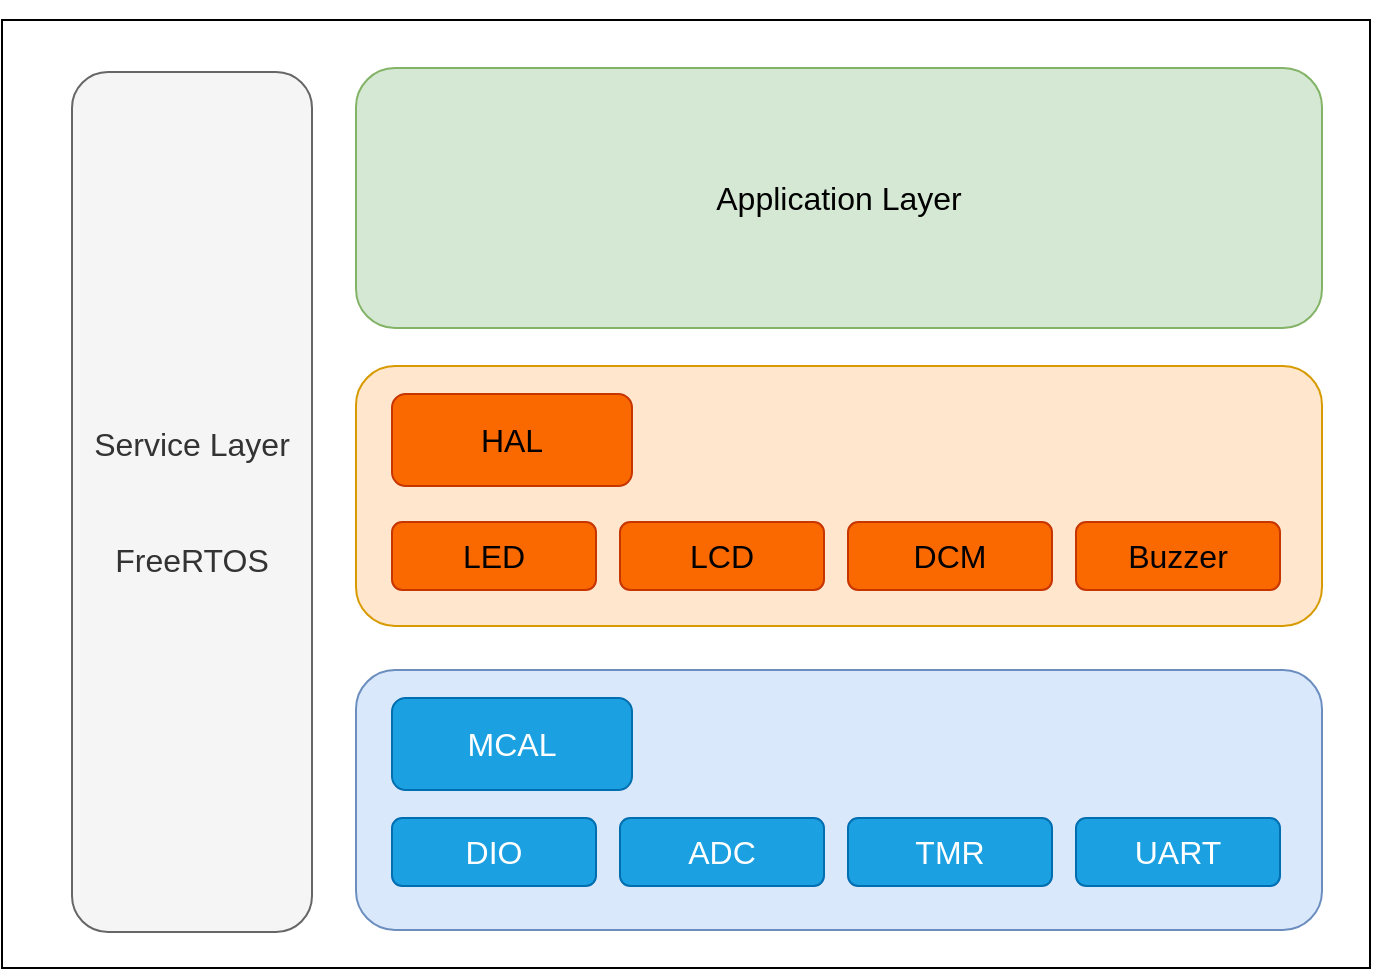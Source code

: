 <mxfile version="21.1.2" type="device">
  <diagram name="Page-1" id="rYAXE2cuCwqDGOhN7-yt">
    <mxGraphModel dx="1436" dy="4256" grid="0" gridSize="10" guides="1" tooltips="1" connect="1" arrows="1" fold="1" page="0" pageScale="1" pageWidth="850" pageHeight="1100" math="0" shadow="0">
      <root>
        <mxCell id="0" />
        <mxCell id="1" parent="0" />
        <mxCell id="Q-Fjw3Nd-VHuedcRaIeO-1" value="" style="rounded=0;whiteSpace=wrap;html=1;fontSize=16;" vertex="1" parent="1">
          <mxGeometry x="-156" y="-3390" width="684" height="474" as="geometry" />
        </mxCell>
        <mxCell id="Q-Fjw3Nd-VHuedcRaIeO-2" value="" style="rounded=1;whiteSpace=wrap;html=1;fontSize=16;fillColor=#dae8fc;strokeColor=#6c8ebf;" vertex="1" parent="1">
          <mxGeometry x="21" y="-3065" width="483" height="130" as="geometry" />
        </mxCell>
        <mxCell id="Q-Fjw3Nd-VHuedcRaIeO-3" value="DIO" style="rounded=1;whiteSpace=wrap;html=1;fontSize=16;fillColor=#1ba1e2;fontColor=#ffffff;strokeColor=#006EAF;" vertex="1" parent="1">
          <mxGeometry x="39" y="-2991" width="102" height="34" as="geometry" />
        </mxCell>
        <mxCell id="Q-Fjw3Nd-VHuedcRaIeO-4" value="TMR" style="rounded=1;whiteSpace=wrap;html=1;fontSize=16;fillColor=#1ba1e2;fontColor=#ffffff;strokeColor=#006EAF;" vertex="1" parent="1">
          <mxGeometry x="267" y="-2991" width="102" height="34" as="geometry" />
        </mxCell>
        <mxCell id="Q-Fjw3Nd-VHuedcRaIeO-5" value="ADC" style="rounded=1;whiteSpace=wrap;html=1;fontSize=16;fillColor=#1ba1e2;fontColor=#ffffff;strokeColor=#006EAF;" vertex="1" parent="1">
          <mxGeometry x="153" y="-2991" width="102" height="34" as="geometry" />
        </mxCell>
        <mxCell id="Q-Fjw3Nd-VHuedcRaIeO-6" value="UART" style="rounded=1;whiteSpace=wrap;html=1;fontSize=16;fillColor=#1ba1e2;fontColor=#ffffff;strokeColor=#006EAF;" vertex="1" parent="1">
          <mxGeometry x="381" y="-2991" width="102" height="34" as="geometry" />
        </mxCell>
        <mxCell id="Q-Fjw3Nd-VHuedcRaIeO-7" value="MCAL" style="rounded=1;whiteSpace=wrap;html=1;fontSize=16;fillColor=#1ba1e2;fontColor=#ffffff;strokeColor=#006EAF;" vertex="1" parent="1">
          <mxGeometry x="39" y="-3051" width="120" height="46" as="geometry" />
        </mxCell>
        <mxCell id="Q-Fjw3Nd-VHuedcRaIeO-8" value="" style="rounded=1;whiteSpace=wrap;html=1;fontSize=16;fillColor=#ffe6cc;strokeColor=#d79b00;" vertex="1" parent="1">
          <mxGeometry x="21" y="-3217" width="483" height="130" as="geometry" />
        </mxCell>
        <mxCell id="Q-Fjw3Nd-VHuedcRaIeO-9" value="HAL" style="rounded=1;whiteSpace=wrap;html=1;fontSize=16;fillColor=#fa6800;fontColor=#000000;strokeColor=#C73500;" vertex="1" parent="1">
          <mxGeometry x="39" y="-3203" width="120" height="46" as="geometry" />
        </mxCell>
        <mxCell id="Q-Fjw3Nd-VHuedcRaIeO-13" value="Application Layer" style="rounded=1;whiteSpace=wrap;html=1;fontSize=16;fillColor=#d5e8d4;strokeColor=#82b366;" vertex="1" parent="1">
          <mxGeometry x="21" y="-3366" width="483" height="130" as="geometry" />
        </mxCell>
        <mxCell id="Q-Fjw3Nd-VHuedcRaIeO-14" value="Service Layer&lt;br&gt;&lt;br&gt;&lt;br&gt;FreeRTOS" style="rounded=1;whiteSpace=wrap;html=1;fontSize=16;fillColor=#f5f5f5;fontColor=#333333;strokeColor=#666666;" vertex="1" parent="1">
          <mxGeometry x="-121" y="-3364" width="120" height="430" as="geometry" />
        </mxCell>
        <mxCell id="Q-Fjw3Nd-VHuedcRaIeO-15" style="edgeStyle=none;curved=1;rounded=0;orthogonalLoop=1;jettySize=auto;html=1;exitX=0.75;exitY=0;exitDx=0;exitDy=0;fontSize=18;startSize=8;endSize=8;" edge="1" parent="1" source="Q-Fjw3Nd-VHuedcRaIeO-1" target="Q-Fjw3Nd-VHuedcRaIeO-1">
          <mxGeometry relative="1" as="geometry" />
        </mxCell>
        <mxCell id="Q-Fjw3Nd-VHuedcRaIeO-16" value="LED" style="rounded=1;whiteSpace=wrap;html=1;fontSize=16;fillColor=#fa6800;fontColor=#000000;strokeColor=#C73500;" vertex="1" parent="1">
          <mxGeometry x="39" y="-3139" width="102" height="34" as="geometry" />
        </mxCell>
        <mxCell id="Q-Fjw3Nd-VHuedcRaIeO-17" value="LCD" style="rounded=1;whiteSpace=wrap;html=1;fontSize=16;fillColor=#fa6800;fontColor=#000000;strokeColor=#C73500;" vertex="1" parent="1">
          <mxGeometry x="153" y="-3139" width="102" height="34" as="geometry" />
        </mxCell>
        <mxCell id="Q-Fjw3Nd-VHuedcRaIeO-18" value="DCM" style="rounded=1;whiteSpace=wrap;html=1;fontSize=16;fillColor=#fa6800;fontColor=#000000;strokeColor=#C73500;" vertex="1" parent="1">
          <mxGeometry x="267" y="-3139" width="102" height="34" as="geometry" />
        </mxCell>
        <mxCell id="Q-Fjw3Nd-VHuedcRaIeO-19" value="Buzzer" style="rounded=1;whiteSpace=wrap;html=1;fontSize=16;fillColor=#fa6800;fontColor=#000000;strokeColor=#C73500;" vertex="1" parent="1">
          <mxGeometry x="381" y="-3139" width="102" height="34" as="geometry" />
        </mxCell>
      </root>
    </mxGraphModel>
  </diagram>
</mxfile>
